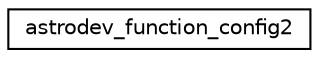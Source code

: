 digraph "Graphical Class Hierarchy"
{
 // INTERACTIVE_SVG=YES
  edge [fontname="Helvetica",fontsize="10",labelfontname="Helvetica",labelfontsize="10"];
  node [fontname="Helvetica",fontsize="10",shape=record];
  rankdir="LR";
  Node0 [label="astrodev_function_config2",height=0.2,width=0.4,color="black", fillcolor="white", style="filled",URL="$structastrodev__function__config2.html"];
}
